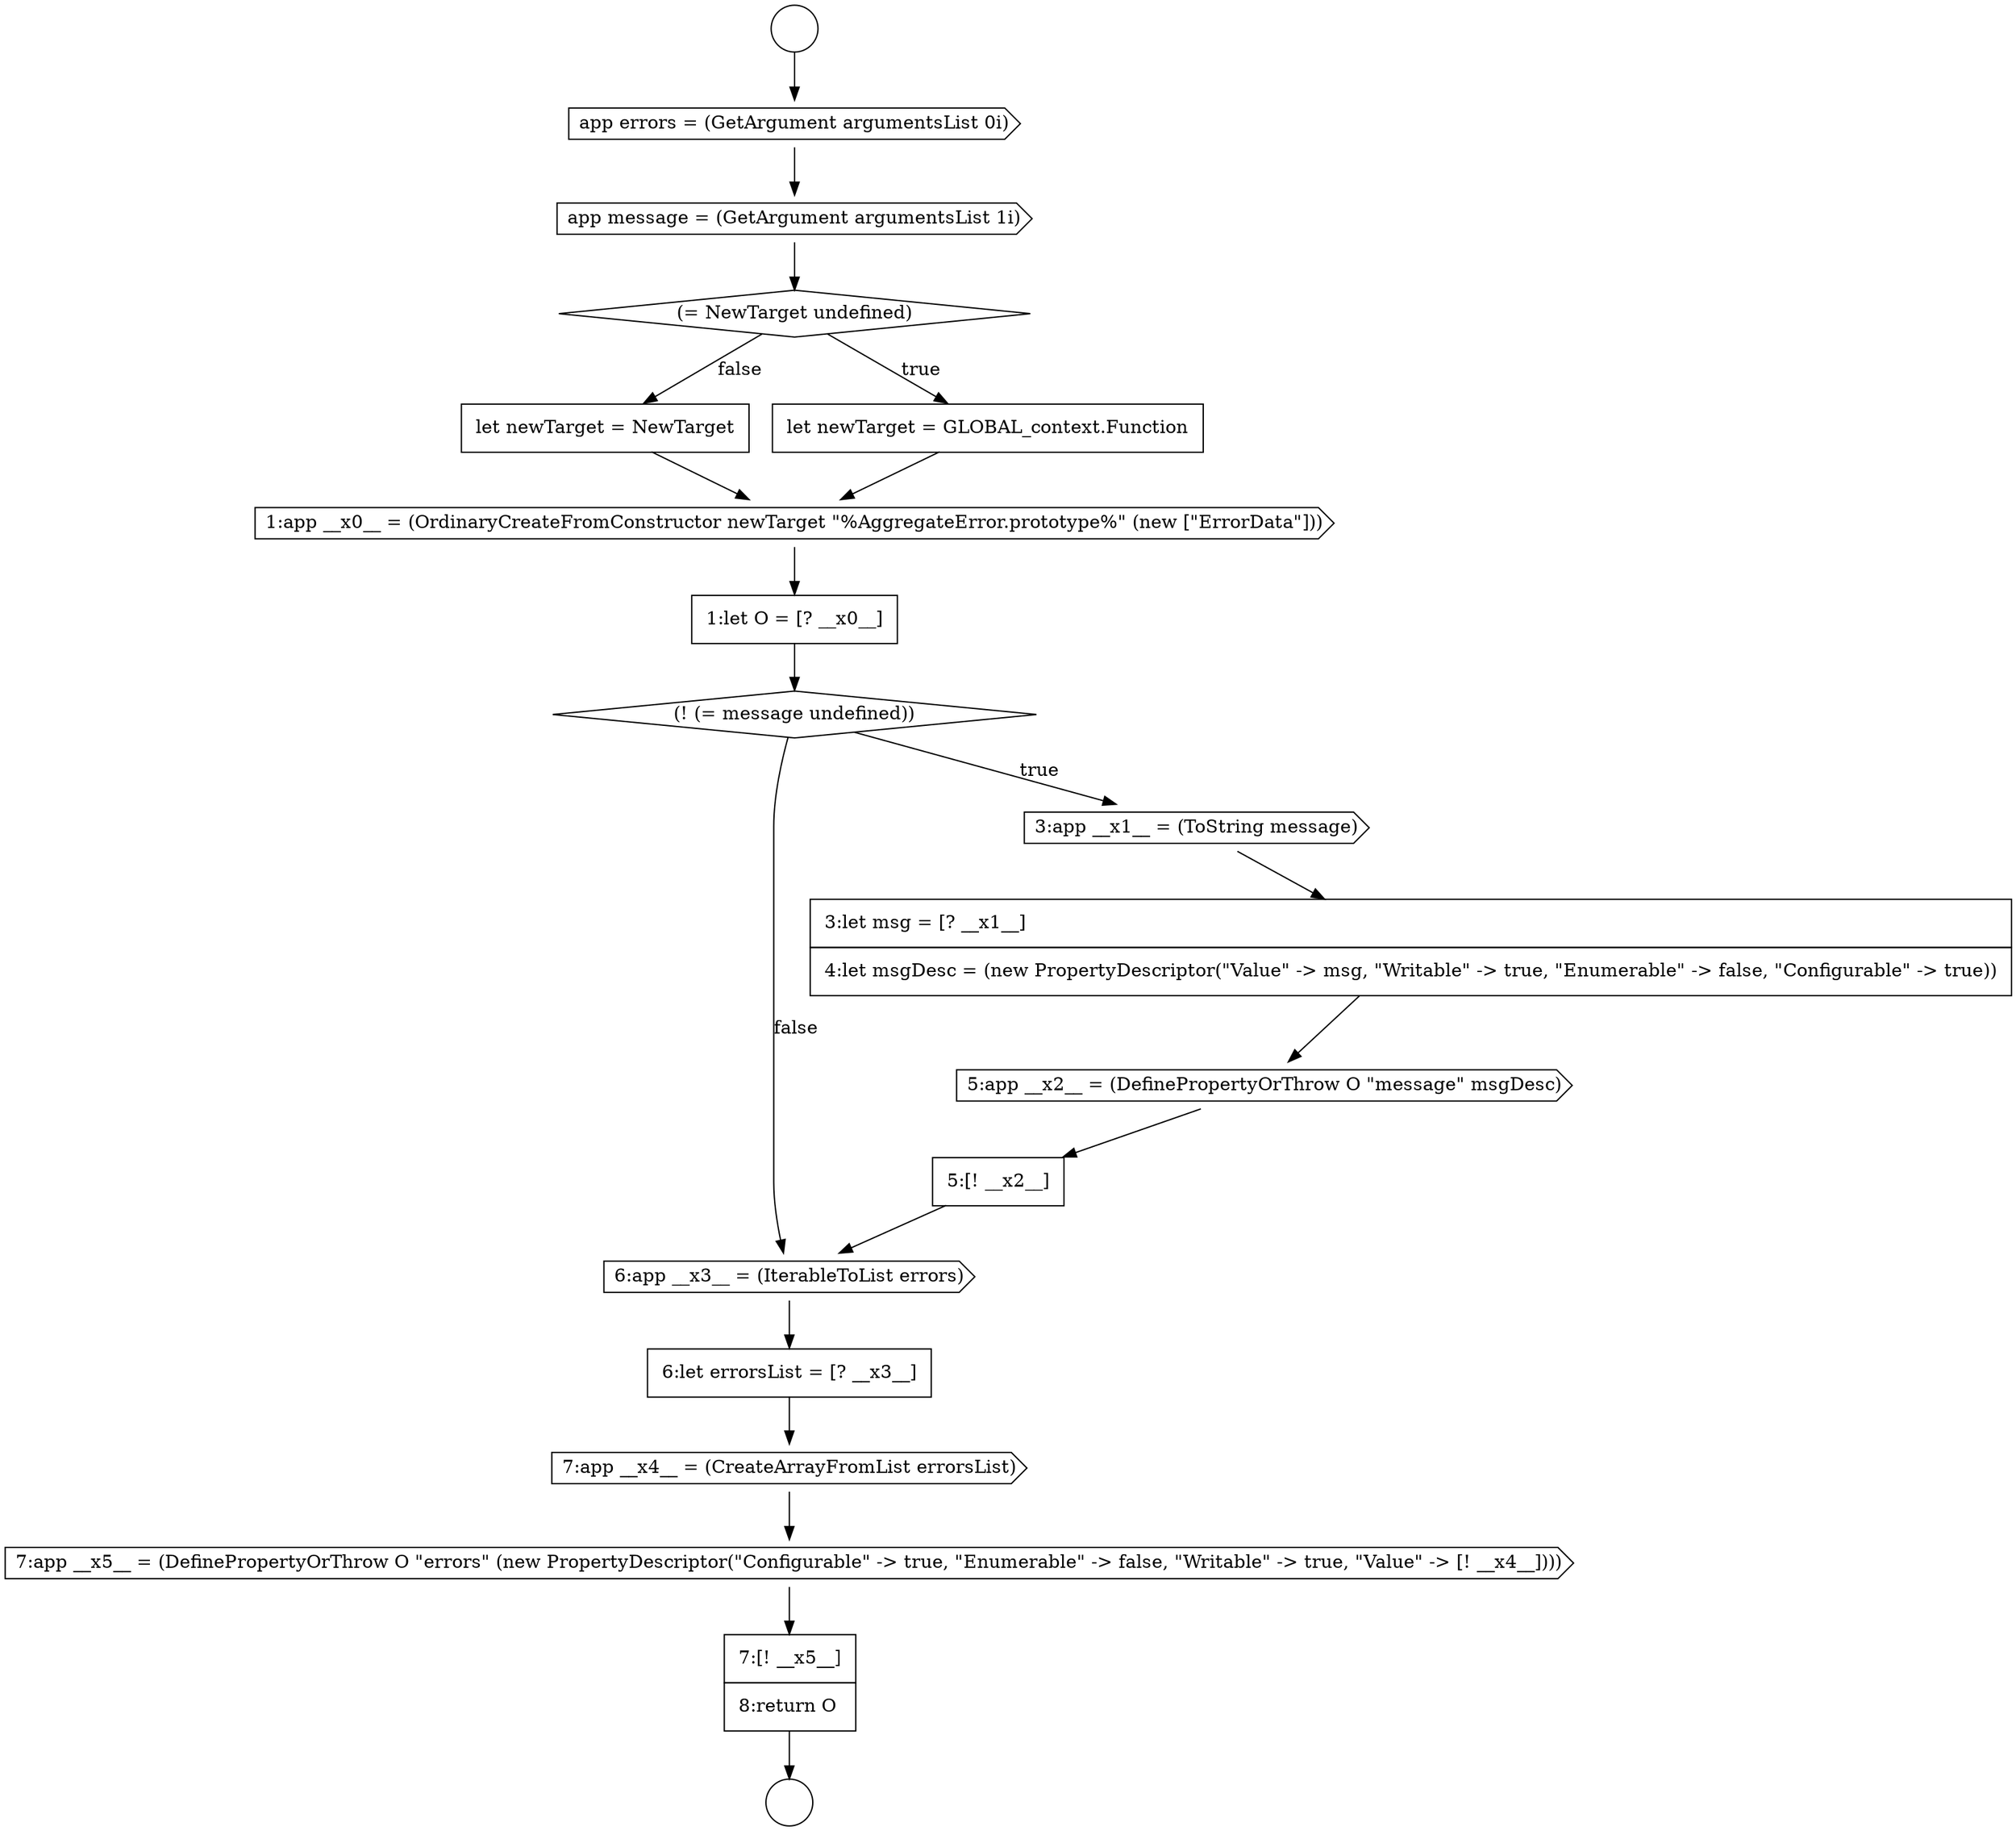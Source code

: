 digraph {
  node12539 [shape=none, margin=0, label=<<font color="black">
    <table border="0" cellborder="1" cellspacing="0" cellpadding="10">
      <tr><td align="left">3:let msg = [? __x1__]</td></tr>
      <tr><td align="left">4:let msgDesc = (new PropertyDescriptor(&quot;Value&quot; -&gt; msg, &quot;Writable&quot; -&gt; true, &quot;Enumerable&quot; -&gt; false, &quot;Configurable&quot; -&gt; true))</td></tr>
    </table>
  </font>> color="black" fillcolor="white" style=filled]
  node12545 [shape=cds, label=<<font color="black">7:app __x5__ = (DefinePropertyOrThrow O &quot;errors&quot; (new PropertyDescriptor(&quot;Configurable&quot; -&gt; true, &quot;Enumerable&quot; -&gt; false, &quot;Writable&quot; -&gt; true, &quot;Value&quot; -&gt; [! __x4__])))</font>> color="black" fillcolor="white" style=filled]
  node12543 [shape=none, margin=0, label=<<font color="black">
    <table border="0" cellborder="1" cellspacing="0" cellpadding="10">
      <tr><td align="left">6:let errorsList = [? __x3__]</td></tr>
    </table>
  </font>> color="black" fillcolor="white" style=filled]
  node12531 [shape=cds, label=<<font color="black">app message = (GetArgument argumentsList 1i)</font>> color="black" fillcolor="white" style=filled]
  node12536 [shape=none, margin=0, label=<<font color="black">
    <table border="0" cellborder="1" cellspacing="0" cellpadding="10">
      <tr><td align="left">1:let O = [? __x0__]</td></tr>
    </table>
  </font>> color="black" fillcolor="white" style=filled]
  node12542 [shape=cds, label=<<font color="black">6:app __x3__ = (IterableToList errors)</font>> color="black" fillcolor="white" style=filled]
  node12541 [shape=none, margin=0, label=<<font color="black">
    <table border="0" cellborder="1" cellspacing="0" cellpadding="10">
      <tr><td align="left">5:[! __x2__]</td></tr>
    </table>
  </font>> color="black" fillcolor="white" style=filled]
  node12537 [shape=diamond, label=<<font color="black">(! (= message undefined))</font>> color="black" fillcolor="white" style=filled]
  node12528 [shape=circle label=" " color="black" fillcolor="white" style=filled]
  node12534 [shape=none, margin=0, label=<<font color="black">
    <table border="0" cellborder="1" cellspacing="0" cellpadding="10">
      <tr><td align="left">let newTarget = NewTarget</td></tr>
    </table>
  </font>> color="black" fillcolor="white" style=filled]
  node12529 [shape=circle label=" " color="black" fillcolor="white" style=filled]
  node12540 [shape=cds, label=<<font color="black">5:app __x2__ = (DefinePropertyOrThrow O &quot;message&quot; msgDesc)</font>> color="black" fillcolor="white" style=filled]
  node12544 [shape=cds, label=<<font color="black">7:app __x4__ = (CreateArrayFromList errorsList)</font>> color="black" fillcolor="white" style=filled]
  node12538 [shape=cds, label=<<font color="black">3:app __x1__ = (ToString message)</font>> color="black" fillcolor="white" style=filled]
  node12546 [shape=none, margin=0, label=<<font color="black">
    <table border="0" cellborder="1" cellspacing="0" cellpadding="10">
      <tr><td align="left">7:[! __x5__]</td></tr>
      <tr><td align="left">8:return O</td></tr>
    </table>
  </font>> color="black" fillcolor="white" style=filled]
  node12532 [shape=diamond, label=<<font color="black">(= NewTarget undefined)</font>> color="black" fillcolor="white" style=filled]
  node12533 [shape=none, margin=0, label=<<font color="black">
    <table border="0" cellborder="1" cellspacing="0" cellpadding="10">
      <tr><td align="left">let newTarget = GLOBAL_context.Function</td></tr>
    </table>
  </font>> color="black" fillcolor="white" style=filled]
  node12530 [shape=cds, label=<<font color="black">app errors = (GetArgument argumentsList 0i)</font>> color="black" fillcolor="white" style=filled]
  node12535 [shape=cds, label=<<font color="black">1:app __x0__ = (OrdinaryCreateFromConstructor newTarget &quot;%AggregateError.prototype%&quot; (new [&quot;ErrorData&quot;]))</font>> color="black" fillcolor="white" style=filled]
  node12545 -> node12546 [ color="black"]
  node12542 -> node12543 [ color="black"]
  node12538 -> node12539 [ color="black"]
  node12543 -> node12544 [ color="black"]
  node12535 -> node12536 [ color="black"]
  node12531 -> node12532 [ color="black"]
  node12539 -> node12540 [ color="black"]
  node12540 -> node12541 [ color="black"]
  node12536 -> node12537 [ color="black"]
  node12541 -> node12542 [ color="black"]
  node12528 -> node12530 [ color="black"]
  node12546 -> node12529 [ color="black"]
  node12544 -> node12545 [ color="black"]
  node12533 -> node12535 [ color="black"]
  node12532 -> node12533 [label=<<font color="black">true</font>> color="black"]
  node12532 -> node12534 [label=<<font color="black">false</font>> color="black"]
  node12530 -> node12531 [ color="black"]
  node12537 -> node12538 [label=<<font color="black">true</font>> color="black"]
  node12537 -> node12542 [label=<<font color="black">false</font>> color="black"]
  node12534 -> node12535 [ color="black"]
}
